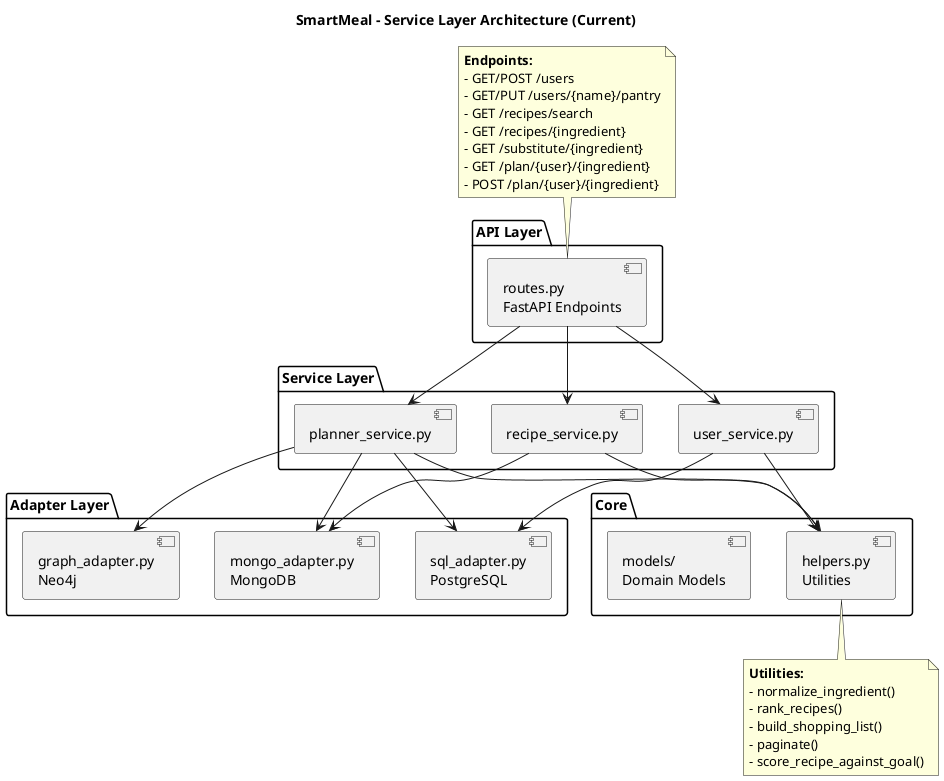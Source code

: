 @startuml Service_Layer_Current
title SmartMeal - Service Layer Architecture (Current)

package "API Layer" {
  [routes.py\nFastAPI Endpoints]
}

package "Service Layer" {
  [user_service.py]
  [recipe_service.py]
  [planner_service.py]
}

package "Adapter Layer" {
  [sql_adapter.py\nPostgreSQL]
  [mongo_adapter.py\nMongoDB]
  [graph_adapter.py\nNeo4j]
}

package "Core" {
  [helpers.py\nUtilities]
  [models/\nDomain Models]
}

[routes.py\nFastAPI Endpoints] --> [user_service.py]
[routes.py\nFastAPI Endpoints] --> [recipe_service.py]
[routes.py\nFastAPI Endpoints] --> [planner_service.py]

[user_service.py] --> [sql_adapter.py\nPostgreSQL]
[recipe_service.py] --> [mongo_adapter.py\nMongoDB]
[planner_service.py] --> [sql_adapter.py\nPostgreSQL]
[planner_service.py] --> [mongo_adapter.py\nMongoDB]
[planner_service.py] --> [graph_adapter.py\nNeo4j]

[user_service.py] --> [helpers.py\nUtilities]
[recipe_service.py] --> [helpers.py\nUtilities]
[planner_service.py] --> [helpers.py\nUtilities]

note top of [routes.py\nFastAPI Endpoints]
**Endpoints:**
- GET/POST /users
- GET/PUT /users/{name}/pantry
- GET /recipes/search
- GET /recipes/{ingredient}
- GET /substitute/{ingredient}
- GET /plan/{user}/{ingredient}
- POST /plan/{user}/{ingredient}
end note

note bottom of [helpers.py\nUtilities]
**Utilities:**
- normalize_ingredient()
- rank_recipes()
- build_shopping_list()
- paginate()
- score_recipe_against_goal()
end note

@enduml
